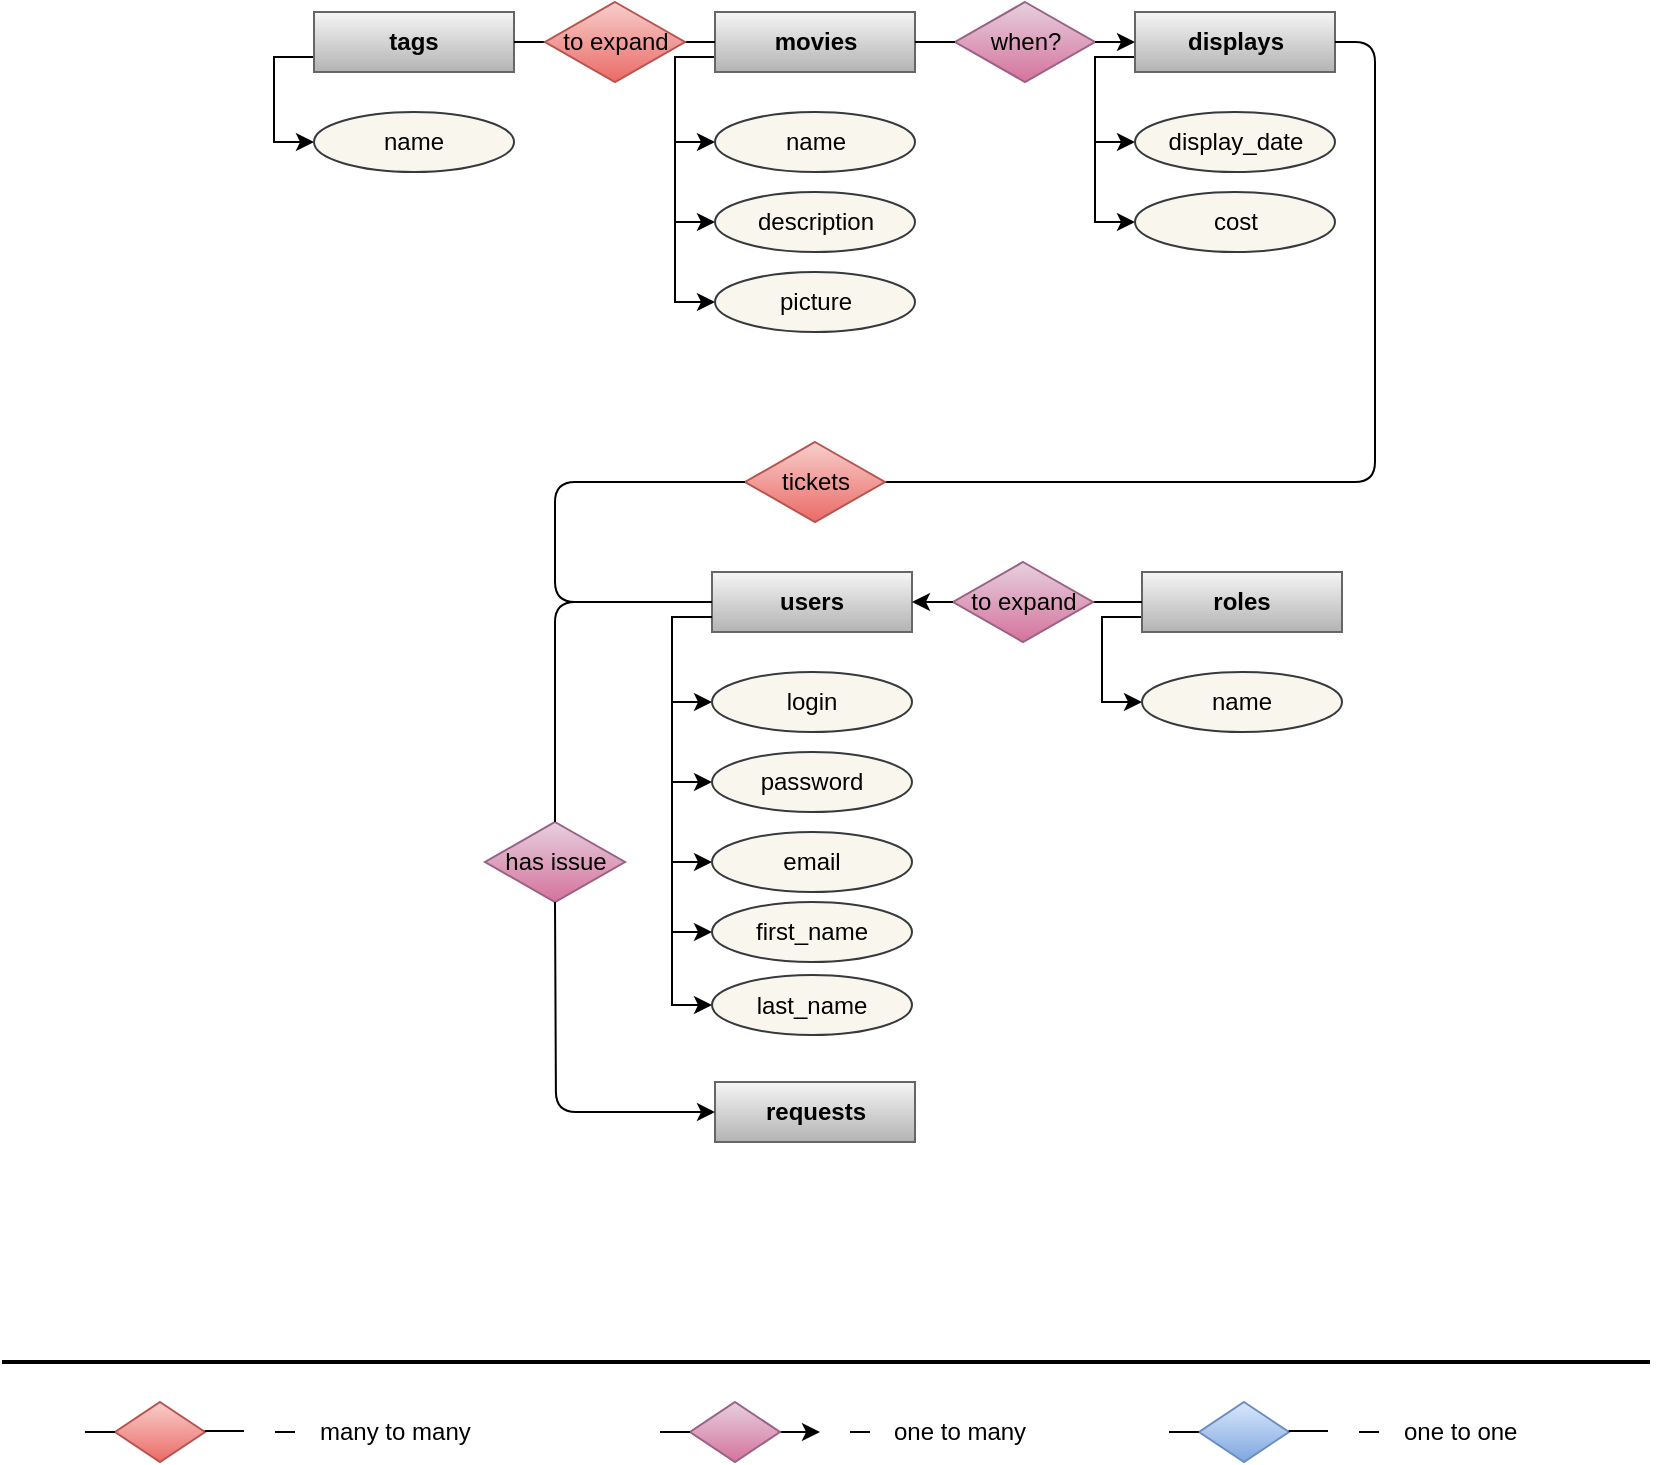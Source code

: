 <mxfile version="12.2.3" type="device" pages="2"><diagram id="VP3hPTuX36kgQRas1-Rv" name="Page-1"><mxGraphModel dx="986" dy="531" grid="1" gridSize="10" guides="1" tooltips="1" connect="1" arrows="1" fold="1" page="1" pageScale="1" pageWidth="827" pageHeight="1169" math="0" shadow="0"><root><mxCell id="6HKPBlULM8qmYE3H8ReP-0"/><mxCell id="6HKPBlULM8qmYE3H8ReP-1" parent="6HKPBlULM8qmYE3H8ReP-0"/><mxCell id="bgIBNYs2k08J4G0og17s-0" style="edgeStyle=orthogonalEdgeStyle;rounded=0;orthogonalLoop=1;jettySize=auto;html=1;exitX=0;exitY=0.75;exitDx=0;exitDy=0;entryX=0;entryY=0.5;entryDx=0;entryDy=0;" edge="1" parent="6HKPBlULM8qmYE3H8ReP-1" source="bgIBNYs2k08J4G0og17s-3" target="bgIBNYs2k08J4G0og17s-4"><mxGeometry relative="1" as="geometry"/></mxCell><mxCell id="bgIBNYs2k08J4G0og17s-1" style="edgeStyle=orthogonalEdgeStyle;rounded=0;orthogonalLoop=1;jettySize=auto;html=1;exitX=0;exitY=0.75;exitDx=0;exitDy=0;entryX=0;entryY=0.5;entryDx=0;entryDy=0;" edge="1" parent="6HKPBlULM8qmYE3H8ReP-1" source="bgIBNYs2k08J4G0og17s-3" target="bgIBNYs2k08J4G0og17s-5"><mxGeometry relative="1" as="geometry"/></mxCell><mxCell id="bgIBNYs2k08J4G0og17s-102" style="edgeStyle=orthogonalEdgeStyle;rounded=0;orthogonalLoop=1;jettySize=auto;html=1;exitX=0;exitY=0.75;exitDx=0;exitDy=0;entryX=0;entryY=0.5;entryDx=0;entryDy=0;" edge="1" parent="6HKPBlULM8qmYE3H8ReP-1" source="bgIBNYs2k08J4G0og17s-3" target="bgIBNYs2k08J4G0og17s-101"><mxGeometry relative="1" as="geometry"/></mxCell><mxCell id="bgIBNYs2k08J4G0og17s-3" value="&lt;b&gt;users&lt;/b&gt;" style="rounded=0;whiteSpace=wrap;html=1;fillColor=#f5f5f5;strokeColor=#666666;gradientColor=#b3b3b3;" vertex="1" parent="6HKPBlULM8qmYE3H8ReP-1"><mxGeometry x="356" y="325" width="100" height="30" as="geometry"/></mxCell><mxCell id="bgIBNYs2k08J4G0og17s-4" value="login" style="ellipse;whiteSpace=wrap;html=1;fillColor=#f9f7ed;strokeColor=#36393d;" vertex="1" parent="6HKPBlULM8qmYE3H8ReP-1"><mxGeometry x="356" y="375" width="100" height="30" as="geometry"/></mxCell><mxCell id="bgIBNYs2k08J4G0og17s-5" value="password" style="ellipse;whiteSpace=wrap;html=1;fillColor=#f9f7ed;strokeColor=#36393d;" vertex="1" parent="6HKPBlULM8qmYE3H8ReP-1"><mxGeometry x="356" y="415" width="100" height="30" as="geometry"/></mxCell><mxCell id="bgIBNYs2k08J4G0og17s-11" style="edgeStyle=orthogonalEdgeStyle;rounded=0;orthogonalLoop=1;jettySize=auto;html=1;exitX=0;exitY=0.75;exitDx=0;exitDy=0;entryX=0;entryY=0.5;entryDx=0;entryDy=0;" edge="1" parent="6HKPBlULM8qmYE3H8ReP-1" source="bgIBNYs2k08J4G0og17s-14" target="bgIBNYs2k08J4G0og17s-15"><mxGeometry relative="1" as="geometry"/></mxCell><mxCell id="bgIBNYs2k08J4G0og17s-14" value="&lt;b&gt;roles&lt;/b&gt;" style="rounded=0;whiteSpace=wrap;html=1;fillColor=#f5f5f5;strokeColor=#666666;gradientColor=#b3b3b3;" vertex="1" parent="6HKPBlULM8qmYE3H8ReP-1"><mxGeometry x="571" y="325" width="100" height="30" as="geometry"/></mxCell><mxCell id="bgIBNYs2k08J4G0og17s-15" value="name" style="ellipse;whiteSpace=wrap;html=1;fillColor=#f9f7ed;strokeColor=#36393d;" vertex="1" parent="6HKPBlULM8qmYE3H8ReP-1"><mxGeometry x="571" y="375" width="100" height="30" as="geometry"/></mxCell><mxCell id="bgIBNYs2k08J4G0og17s-20" value="" style="endArrow=none;html=1;entryX=1;entryY=0.5;entryDx=0;entryDy=0;exitX=0;exitY=0.5;exitDx=0;exitDy=0;" edge="1" parent="6HKPBlULM8qmYE3H8ReP-1" source="bgIBNYs2k08J4G0og17s-14" target="bgIBNYs2k08J4G0og17s-23"><mxGeometry width="50" height="50" relative="1" as="geometry"><mxPoint x="321.5" y="515" as="sourcePoint"/><mxPoint x="481.5" y="340" as="targetPoint"/></mxGeometry></mxCell><mxCell id="bgIBNYs2k08J4G0og17s-23" value="to&amp;nbsp;expand" style="rhombus;whiteSpace=wrap;html=1;fillColor=#e6d0de;strokeColor=#996185;gradientColor=#d5739d;" vertex="1" parent="6HKPBlULM8qmYE3H8ReP-1"><mxGeometry x="476.5" y="320" width="70" height="40" as="geometry"/></mxCell><mxCell id="bgIBNYs2k08J4G0og17s-24" value="" style="endArrow=classic;html=1;entryX=1;entryY=0.5;entryDx=0;entryDy=0;exitX=0;exitY=0.5;exitDx=0;exitDy=0;" edge="1" parent="6HKPBlULM8qmYE3H8ReP-1" source="bgIBNYs2k08J4G0og17s-23" target="bgIBNYs2k08J4G0og17s-3"><mxGeometry width="50" height="50" relative="1" as="geometry"><mxPoint x="321.5" y="515" as="sourcePoint"/><mxPoint x="371.5" y="465" as="targetPoint"/></mxGeometry></mxCell><mxCell id="bgIBNYs2k08J4G0og17s-25" style="edgeStyle=orthogonalEdgeStyle;rounded=0;orthogonalLoop=1;jettySize=auto;html=1;exitX=0;exitY=0.75;exitDx=0;exitDy=0;entryX=0;entryY=0.5;entryDx=0;entryDy=0;" edge="1" parent="6HKPBlULM8qmYE3H8ReP-1" source="bgIBNYs2k08J4G0og17s-30" target="bgIBNYs2k08J4G0og17s-31"><mxGeometry relative="1" as="geometry"/></mxCell><mxCell id="bgIBNYs2k08J4G0og17s-26" style="edgeStyle=orthogonalEdgeStyle;rounded=0;orthogonalLoop=1;jettySize=auto;html=1;exitX=0;exitY=0.75;exitDx=0;exitDy=0;entryX=0;entryY=0.5;entryDx=0;entryDy=0;" edge="1" parent="6HKPBlULM8qmYE3H8ReP-1" source="bgIBNYs2k08J4G0og17s-30" target="bgIBNYs2k08J4G0og17s-32"><mxGeometry relative="1" as="geometry"/></mxCell><mxCell id="bgIBNYs2k08J4G0og17s-53" style="edgeStyle=orthogonalEdgeStyle;rounded=0;orthogonalLoop=1;jettySize=auto;html=1;exitX=0;exitY=0.75;exitDx=0;exitDy=0;entryX=0;entryY=0.5;entryDx=0;entryDy=0;" edge="1" parent="6HKPBlULM8qmYE3H8ReP-1" source="bgIBNYs2k08J4G0og17s-30" target="bgIBNYs2k08J4G0og17s-52"><mxGeometry relative="1" as="geometry"/></mxCell><mxCell id="bgIBNYs2k08J4G0og17s-30" value="&lt;b&gt;movies&lt;/b&gt;" style="rounded=0;whiteSpace=wrap;html=1;fillColor=#f5f5f5;strokeColor=#666666;gradientColor=#b3b3b3;" vertex="1" parent="6HKPBlULM8qmYE3H8ReP-1"><mxGeometry x="357.5" y="45" width="100" height="30" as="geometry"/></mxCell><mxCell id="bgIBNYs2k08J4G0og17s-31" value="name" style="ellipse;whiteSpace=wrap;html=1;fillColor=#f9f7ed;strokeColor=#36393d;" vertex="1" parent="6HKPBlULM8qmYE3H8ReP-1"><mxGeometry x="357.5" y="95" width="100" height="30" as="geometry"/></mxCell><mxCell id="bgIBNYs2k08J4G0og17s-32" value="description" style="ellipse;whiteSpace=wrap;html=1;fillColor=#f9f7ed;strokeColor=#36393d;" vertex="1" parent="6HKPBlULM8qmYE3H8ReP-1"><mxGeometry x="357.5" y="135" width="100" height="30" as="geometry"/></mxCell><mxCell id="bgIBNYs2k08J4G0og17s-37" style="edgeStyle=orthogonalEdgeStyle;rounded=0;orthogonalLoop=1;jettySize=auto;html=1;exitX=0;exitY=0.75;exitDx=0;exitDy=0;entryX=0;entryY=0.5;entryDx=0;entryDy=0;" edge="1" parent="6HKPBlULM8qmYE3H8ReP-1" source="bgIBNYs2k08J4G0og17s-41" target="bgIBNYs2k08J4G0og17s-43"><mxGeometry relative="1" as="geometry"/></mxCell><mxCell id="bgIBNYs2k08J4G0og17s-38" style="edgeStyle=orthogonalEdgeStyle;rounded=0;orthogonalLoop=1;jettySize=auto;html=1;exitX=0;exitY=0.75;exitDx=0;exitDy=0;entryX=0;entryY=0.5;entryDx=0;entryDy=0;" edge="1" parent="6HKPBlULM8qmYE3H8ReP-1" source="bgIBNYs2k08J4G0og17s-41" target="bgIBNYs2k08J4G0og17s-44"><mxGeometry relative="1" as="geometry"/></mxCell><mxCell id="bgIBNYs2k08J4G0og17s-41" value="&lt;b&gt;displays&lt;/b&gt;" style="rounded=0;whiteSpace=wrap;html=1;fillColor=#f5f5f5;strokeColor=#666666;gradientColor=#b3b3b3;" vertex="1" parent="6HKPBlULM8qmYE3H8ReP-1"><mxGeometry x="567.5" y="45" width="100" height="30" as="geometry"/></mxCell><mxCell id="bgIBNYs2k08J4G0og17s-43" value="display_date" style="ellipse;whiteSpace=wrap;html=1;fillColor=#f9f7ed;strokeColor=#36393d;" vertex="1" parent="6HKPBlULM8qmYE3H8ReP-1"><mxGeometry x="567.5" y="95" width="100" height="30" as="geometry"/></mxCell><mxCell id="bgIBNYs2k08J4G0og17s-44" value="cost" style="ellipse;whiteSpace=wrap;html=1;fillColor=#f9f7ed;strokeColor=#36393d;" vertex="1" parent="6HKPBlULM8qmYE3H8ReP-1"><mxGeometry x="567.5" y="135" width="100" height="30" as="geometry"/></mxCell><mxCell id="bgIBNYs2k08J4G0og17s-48" value="when?" style="rhombus;whiteSpace=wrap;html=1;fillColor=#e6d0de;strokeColor=#996185;gradientColor=#d5739d;" vertex="1" parent="6HKPBlULM8qmYE3H8ReP-1"><mxGeometry x="477.5" y="40" width="70" height="40" as="geometry"/></mxCell><mxCell id="bgIBNYs2k08J4G0og17s-49" value="" style="endArrow=classic;html=1;entryX=0;entryY=0.5;entryDx=0;entryDy=0;exitX=1;exitY=0.5;exitDx=0;exitDy=0;" edge="1" parent="6HKPBlULM8qmYE3H8ReP-1" source="bgIBNYs2k08J4G0og17s-48" target="bgIBNYs2k08J4G0og17s-41"><mxGeometry width="50" height="50" relative="1" as="geometry"><mxPoint x="327.5" y="355" as="sourcePoint"/><mxPoint x="377.5" y="305" as="targetPoint"/></mxGeometry></mxCell><mxCell id="bgIBNYs2k08J4G0og17s-51" value="" style="endArrow=none;html=1;entryX=0;entryY=0.5;entryDx=0;entryDy=0;exitX=1;exitY=0.5;exitDx=0;exitDy=0;" edge="1" parent="6HKPBlULM8qmYE3H8ReP-1" source="bgIBNYs2k08J4G0og17s-30" target="bgIBNYs2k08J4G0og17s-48"><mxGeometry width="50" height="50" relative="1" as="geometry"><mxPoint x="327.5" y="355" as="sourcePoint"/><mxPoint x="377.5" y="305" as="targetPoint"/></mxGeometry></mxCell><mxCell id="bgIBNYs2k08J4G0og17s-52" value="picture" style="ellipse;whiteSpace=wrap;html=1;fillColor=#f9f7ed;strokeColor=#36393d;" vertex="1" parent="6HKPBlULM8qmYE3H8ReP-1"><mxGeometry x="357.5" y="175" width="100" height="30" as="geometry"/></mxCell><mxCell id="bgIBNYs2k08J4G0og17s-76" value="" style="endArrow=none;html=1;entryX=1;entryY=0.5;entryDx=0;entryDy=0;exitX=1;exitY=0.5;exitDx=0;exitDy=0;" edge="1" parent="6HKPBlULM8qmYE3H8ReP-1" source="bgIBNYs2k08J4G0og17s-120" target="bgIBNYs2k08J4G0og17s-41"><mxGeometry width="50" height="50" relative="1" as="geometry"><mxPoint x="548" y="265" as="sourcePoint"/><mxPoint x="377.5" y="435" as="targetPoint"/><Array as="points"><mxPoint x="687.5" y="280"/><mxPoint x="687.5" y="60"/></Array></mxGeometry></mxCell><mxCell id="bgIBNYs2k08J4G0og17s-79" value="&lt;b&gt;requests&lt;/b&gt;" style="rounded=0;whiteSpace=wrap;html=1;fillColor=#f5f5f5;strokeColor=#666666;gradientColor=#b3b3b3;" vertex="1" parent="6HKPBlULM8qmYE3H8ReP-1"><mxGeometry x="357.5" y="580" width="100" height="30" as="geometry"/></mxCell><mxCell id="bgIBNYs2k08J4G0og17s-92" value="has issue" style="rhombus;whiteSpace=wrap;html=1;fillColor=#e6d0de;strokeColor=#996185;gradientColor=#d5739d;" vertex="1" parent="6HKPBlULM8qmYE3H8ReP-1"><mxGeometry x="242.5" y="450" width="70" height="40" as="geometry"/></mxCell><mxCell id="bgIBNYs2k08J4G0og17s-95" value="" style="endArrow=none;html=1;entryX=0;entryY=0.5;entryDx=0;entryDy=0;exitX=0.5;exitY=0;exitDx=0;exitDy=0;" edge="1" parent="6HKPBlULM8qmYE3H8ReP-1" source="bgIBNYs2k08J4G0og17s-92" target="bgIBNYs2k08J4G0og17s-3"><mxGeometry width="50" height="50" relative="1" as="geometry"><mxPoint x="-244" y="685" as="sourcePoint"/><mxPoint x="-194" y="635" as="targetPoint"/><Array as="points"><mxPoint x="277.5" y="340"/></Array></mxGeometry></mxCell><mxCell id="bgIBNYs2k08J4G0og17s-97" value="" style="endArrow=classic;html=1;entryX=0;entryY=0.5;entryDx=0;entryDy=0;exitX=0.5;exitY=1;exitDx=0;exitDy=0;" edge="1" parent="6HKPBlULM8qmYE3H8ReP-1" source="bgIBNYs2k08J4G0og17s-92" target="bgIBNYs2k08J4G0og17s-79"><mxGeometry width="50" height="50" relative="1" as="geometry"><mxPoint x="-244" y="685" as="sourcePoint"/><mxPoint x="-194" y="635" as="targetPoint"/><Array as="points"><mxPoint x="278" y="595"/></Array></mxGeometry></mxCell><mxCell id="bgIBNYs2k08J4G0og17s-101" value="email" style="ellipse;whiteSpace=wrap;html=1;fillColor=#f9f7ed;strokeColor=#36393d;" vertex="1" parent="6HKPBlULM8qmYE3H8ReP-1"><mxGeometry x="356" y="455" width="100" height="30" as="geometry"/></mxCell><mxCell id="bgIBNYs2k08J4G0og17s-108" style="edgeStyle=orthogonalEdgeStyle;rounded=0;orthogonalLoop=1;jettySize=auto;html=1;exitX=0;exitY=0.75;exitDx=0;exitDy=0;entryX=0;entryY=0.5;entryDx=0;entryDy=0;" edge="1" parent="6HKPBlULM8qmYE3H8ReP-1" source="bgIBNYs2k08J4G0og17s-109" target="bgIBNYs2k08J4G0og17s-110"><mxGeometry relative="1" as="geometry"/></mxCell><mxCell id="bgIBNYs2k08J4G0og17s-109" value="&lt;b&gt;tags&lt;/b&gt;" style="rounded=0;whiteSpace=wrap;html=1;fillColor=#f5f5f5;strokeColor=#666666;gradientColor=#b3b3b3;" vertex="1" parent="6HKPBlULM8qmYE3H8ReP-1"><mxGeometry x="157" y="45" width="100" height="30" as="geometry"/></mxCell><mxCell id="bgIBNYs2k08J4G0og17s-110" value="name" style="ellipse;whiteSpace=wrap;html=1;fillColor=#f9f7ed;strokeColor=#36393d;" vertex="1" parent="6HKPBlULM8qmYE3H8ReP-1"><mxGeometry x="157" y="95" width="100" height="30" as="geometry"/></mxCell><mxCell id="bgIBNYs2k08J4G0og17s-111" value="" style="endArrow=none;html=1;entryX=0;entryY=0.5;entryDx=0;entryDy=0;exitX=1;exitY=0.5;exitDx=0;exitDy=0;" edge="1" parent="6HKPBlULM8qmYE3H8ReP-1" source="bgIBNYs2k08J4G0og17s-109" target="bgIBNYs2k08J4G0og17s-117"><mxGeometry width="50" height="50" relative="1" as="geometry"><mxPoint x="277.5" y="115" as="sourcePoint"/><mxPoint x="267.5" y="60" as="targetPoint"/></mxGeometry></mxCell><mxCell id="bgIBNYs2k08J4G0og17s-116" value="" style="endArrow=none;html=1;entryX=0;entryY=0.5;entryDx=0;entryDy=0;exitX=1;exitY=0.5;exitDx=0;exitDy=0;" edge="1" parent="6HKPBlULM8qmYE3H8ReP-1" target="bgIBNYs2k08J4G0og17s-30"><mxGeometry width="50" height="50" relative="1" as="geometry"><mxPoint x="337.5" y="60" as="sourcePoint"/><mxPoint x="186.5" y="400" as="targetPoint"/></mxGeometry></mxCell><mxCell id="bgIBNYs2k08J4G0og17s-117" value="&lt;span style=&quot;white-space: normal&quot;&gt;to&amp;nbsp;expand&lt;/span&gt;" style="rhombus;whiteSpace=wrap;html=1;fillColor=#f8cecc;strokeColor=#b85450;gradientColor=#ea6b66;" vertex="1" parent="6HKPBlULM8qmYE3H8ReP-1"><mxGeometry x="272.5" y="40" width="70" height="40" as="geometry"/></mxCell><mxCell id="bgIBNYs2k08J4G0og17s-120" value="&lt;span style=&quot;text-align: left ; white-space: nowrap&quot;&gt;tickets&lt;/span&gt;" style="rhombus;whiteSpace=wrap;html=1;fillColor=#f8cecc;strokeColor=#b85450;gradientColor=#ea6b66;" vertex="1" parent="6HKPBlULM8qmYE3H8ReP-1"><mxGeometry x="372.5" y="260" width="70" height="40" as="geometry"/></mxCell><mxCell id="bgIBNYs2k08J4G0og17s-122" value="" style="endArrow=none;html=1;exitX=0;exitY=0.5;exitDx=0;exitDy=0;entryX=0;entryY=0.5;entryDx=0;entryDy=0;" edge="1" parent="6HKPBlULM8qmYE3H8ReP-1" source="bgIBNYs2k08J4G0og17s-3" target="bgIBNYs2k08J4G0og17s-120"><mxGeometry width="50" height="50" relative="1" as="geometry"><mxPoint x="187.5" y="730" as="sourcePoint"/><mxPoint x="287.5" y="340" as="targetPoint"/><Array as="points"><mxPoint x="277.5" y="340"/><mxPoint x="277.5" y="280"/></Array></mxGeometry></mxCell><mxCell id="bgIBNYs2k08J4G0og17s-124" style="edgeStyle=orthogonalEdgeStyle;rounded=0;orthogonalLoop=1;jettySize=auto;html=1;exitX=0;exitY=0.75;exitDx=0;exitDy=0;entryX=0;entryY=0.5;entryDx=0;entryDy=0;" edge="1" parent="6HKPBlULM8qmYE3H8ReP-1" source="bgIBNYs2k08J4G0og17s-3" target="bgIBNYs2k08J4G0og17s-129"><mxGeometry relative="1" as="geometry"/></mxCell><mxCell id="bgIBNYs2k08J4G0og17s-125" style="edgeStyle=orthogonalEdgeStyle;rounded=0;orthogonalLoop=1;jettySize=auto;html=1;exitX=0;exitY=0.75;exitDx=0;exitDy=0;entryX=0;entryY=0.5;entryDx=0;entryDy=0;" edge="1" parent="6HKPBlULM8qmYE3H8ReP-1" source="bgIBNYs2k08J4G0og17s-3" target="bgIBNYs2k08J4G0og17s-130"><mxGeometry relative="1" as="geometry"/></mxCell><mxCell id="bgIBNYs2k08J4G0og17s-129" value="first_name" style="ellipse;whiteSpace=wrap;html=1;fillColor=#f9f7ed;strokeColor=#36393d;" vertex="1" parent="6HKPBlULM8qmYE3H8ReP-1"><mxGeometry x="356" y="490" width="100" height="30" as="geometry"/></mxCell><mxCell id="bgIBNYs2k08J4G0og17s-130" value="last_name" style="ellipse;whiteSpace=wrap;html=1;fillColor=#f9f7ed;strokeColor=#36393d;" vertex="1" parent="6HKPBlULM8qmYE3H8ReP-1"><mxGeometry x="356" y="526.5" width="100" height="30" as="geometry"/></mxCell><mxCell id="bgIBNYs2k08J4G0og17s-136" value="" style="rhombus;whiteSpace=wrap;html=1;fillColor=#f8cecc;strokeColor=#b85450;gradientColor=#ea6b66;" vertex="1" parent="6HKPBlULM8qmYE3H8ReP-1"><mxGeometry x="57.5" y="740" width="45" height="30" as="geometry"/></mxCell><mxCell id="bgIBNYs2k08J4G0og17s-137" value="" style="endArrow=none;html=1;entryX=0;entryY=0.5;entryDx=0;entryDy=0;" edge="1" parent="6HKPBlULM8qmYE3H8ReP-1" target="bgIBNYs2k08J4G0og17s-136"><mxGeometry width="50" height="50" relative="1" as="geometry"><mxPoint x="42.5" y="755" as="sourcePoint"/><mxPoint x="52.5" y="790" as="targetPoint"/></mxGeometry></mxCell><mxCell id="bgIBNYs2k08J4G0og17s-138" value="" style="endArrow=none;html=1;entryX=1;entryY=0.5;entryDx=0;entryDy=0;" edge="1" parent="6HKPBlULM8qmYE3H8ReP-1"><mxGeometry width="50" height="50" relative="1" as="geometry"><mxPoint x="122" y="754.5" as="sourcePoint"/><mxPoint x="102.333" y="754.5" as="targetPoint"/></mxGeometry></mxCell><mxCell id="bgIBNYs2k08J4G0og17s-139" value="" style="endArrow=none;html=1;" edge="1" parent="6HKPBlULM8qmYE3H8ReP-1"><mxGeometry width="50" height="50" relative="1" as="geometry"><mxPoint x="147.5" y="755" as="sourcePoint"/><mxPoint x="137.5" y="755" as="targetPoint"/></mxGeometry></mxCell><mxCell id="bgIBNYs2k08J4G0og17s-140" value="many to many" style="text;html=1;resizable=0;points=[];autosize=1;align=left;verticalAlign=top;spacingTop=-4;" vertex="1" parent="6HKPBlULM8qmYE3H8ReP-1"><mxGeometry x="157.5" y="745" width="90" height="20" as="geometry"/></mxCell><mxCell id="bgIBNYs2k08J4G0og17s-141" style="edgeStyle=orthogonalEdgeStyle;rounded=0;orthogonalLoop=1;jettySize=auto;html=1;exitX=1;exitY=0.5;exitDx=0;exitDy=0;" edge="1" parent="6HKPBlULM8qmYE3H8ReP-1" source="bgIBNYs2k08J4G0og17s-142"><mxGeometry relative="1" as="geometry"><mxPoint x="410" y="755" as="targetPoint"/></mxGeometry></mxCell><mxCell id="bgIBNYs2k08J4G0og17s-142" value="" style="rhombus;whiteSpace=wrap;html=1;fillColor=#e6d0de;strokeColor=#996185;gradientColor=#d5739d;" vertex="1" parent="6HKPBlULM8qmYE3H8ReP-1"><mxGeometry x="345" y="740" width="45" height="30" as="geometry"/></mxCell><mxCell id="bgIBNYs2k08J4G0og17s-143" value="" style="endArrow=none;html=1;entryX=0;entryY=0.5;entryDx=0;entryDy=0;" edge="1" parent="6HKPBlULM8qmYE3H8ReP-1" target="bgIBNYs2k08J4G0og17s-142"><mxGeometry width="50" height="50" relative="1" as="geometry"><mxPoint x="330" y="755" as="sourcePoint"/><mxPoint x="340" y="790" as="targetPoint"/></mxGeometry></mxCell><mxCell id="bgIBNYs2k08J4G0og17s-144" value="" style="endArrow=none;html=1;" edge="1" parent="6HKPBlULM8qmYE3H8ReP-1"><mxGeometry width="50" height="50" relative="1" as="geometry"><mxPoint x="435" y="755" as="sourcePoint"/><mxPoint x="425" y="755" as="targetPoint"/></mxGeometry></mxCell><mxCell id="bgIBNYs2k08J4G0og17s-145" value="one to many" style="text;html=1;resizable=0;points=[];autosize=1;align=left;verticalAlign=top;spacingTop=-4;" vertex="1" parent="6HKPBlULM8qmYE3H8ReP-1"><mxGeometry x="445" y="745" width="80" height="20" as="geometry"/></mxCell><mxCell id="bgIBNYs2k08J4G0og17s-146" value="" style="rhombus;whiteSpace=wrap;html=1;fillColor=#dae8fc;strokeColor=#6c8ebf;gradientColor=#7ea6e0;" vertex="1" parent="6HKPBlULM8qmYE3H8ReP-1"><mxGeometry x="599.5" y="740" width="45" height="30" as="geometry"/></mxCell><mxCell id="bgIBNYs2k08J4G0og17s-147" value="" style="endArrow=none;html=1;entryX=0;entryY=0.5;entryDx=0;entryDy=0;" edge="1" parent="6HKPBlULM8qmYE3H8ReP-1" target="bgIBNYs2k08J4G0og17s-146"><mxGeometry width="50" height="50" relative="1" as="geometry"><mxPoint x="584.5" y="755" as="sourcePoint"/><mxPoint x="594.5" y="790" as="targetPoint"/></mxGeometry></mxCell><mxCell id="bgIBNYs2k08J4G0og17s-148" value="" style="endArrow=none;html=1;entryX=1;entryY=0.5;entryDx=0;entryDy=0;" edge="1" parent="6HKPBlULM8qmYE3H8ReP-1"><mxGeometry width="50" height="50" relative="1" as="geometry"><mxPoint x="664" y="754.5" as="sourcePoint"/><mxPoint x="644.333" y="754.5" as="targetPoint"/></mxGeometry></mxCell><mxCell id="bgIBNYs2k08J4G0og17s-149" value="" style="endArrow=none;html=1;" edge="1" parent="6HKPBlULM8qmYE3H8ReP-1"><mxGeometry width="50" height="50" relative="1" as="geometry"><mxPoint x="689.5" y="755" as="sourcePoint"/><mxPoint x="679.5" y="755" as="targetPoint"/></mxGeometry></mxCell><mxCell id="bgIBNYs2k08J4G0og17s-150" value="one to one" style="text;html=1;resizable=0;points=[];autosize=1;align=left;verticalAlign=top;spacingTop=-4;" vertex="1" parent="6HKPBlULM8qmYE3H8ReP-1"><mxGeometry x="699.5" y="745" width="70" height="20" as="geometry"/></mxCell><mxCell id="bgIBNYs2k08J4G0og17s-151" value="" style="endArrow=none;html=1;strokeWidth=2;" edge="1" parent="6HKPBlULM8qmYE3H8ReP-1"><mxGeometry width="50" height="50" relative="1" as="geometry"><mxPoint x="825" y="720" as="sourcePoint"/><mxPoint x="1" y="720" as="targetPoint"/></mxGeometry></mxCell></root></mxGraphModel></diagram><diagram name="Page-2" id="b520641d-4fe3-3701-9064-5fc419738815"><mxGraphModel dx="1197" dy="644" grid="1" gridSize="10" guides="1" tooltips="1" connect="1" arrows="1" fold="1" page="1" pageScale="1" pageWidth="1100" pageHeight="850" background="#ffffff" math="0" shadow="0"><root><mxCell id="0"/><mxCell id="1" parent="0"/><mxCell id="h9Gly6Q5AOZUDC0-DxCx-7" value="" style="endArrow=classic;html=1;strokeWidth=1;entryX=0;entryY=0.5;entryDx=0;entryDy=0;exitX=1;exitY=0.5;exitDx=0;exitDy=0;endSize=6;startSize=6;rounded=1;fillColor=#fff2cc;strokeColor=#d6b656;" edge="1" parent="1" source="Fd0CjvzQblkPIgNG6tdl-1" target="w9v2EGnWw2_l5_ROwGdk-4"><mxGeometry width="50" height="50" relative="1" as="geometry"><mxPoint x="440" y="712" as="sourcePoint"/><mxPoint x="490" y="662" as="targetPoint"/><Array as="points"><mxPoint x="670" y="597"/><mxPoint x="670" y="569"/></Array></mxGeometry></mxCell><mxCell id="w9v2EGnWw2_l5_ROwGdk-3" value="&lt;b&gt;roles&lt;/b&gt;" style="swimlane;html=1;fontStyle=0;childLayout=stackLayout;horizontal=1;startSize=26;fillColor=#e0e0e0;horizontalStack=0;resizeParent=1;resizeLast=0;collapsible=1;marginBottom=0;swimlaneFillColor=#ffffff;align=center;rounded=1;shadow=0;comic=0;labelBackgroundColor=none;strokeWidth=1;fontFamily=Verdana;fontSize=12" vertex="1" parent="1"><mxGeometry x="735" y="530" width="140" height="78" as="geometry"/></mxCell><mxCell id="w9v2EGnWw2_l5_ROwGdk-4" value="&lt;u&gt;id:&amp;nbsp;INTEGER&lt;/u&gt;" style="text;html=1;strokeColor=#6c8ebf;fillColor=#dae8fc;spacingLeft=4;spacingRight=4;whiteSpace=wrap;overflow=hidden;rotatable=0;points=[[0,0.5],[1,0.5]];portConstraint=eastwest;align=center;" vertex="1" parent="w9v2EGnWw2_l5_ROwGdk-3"><mxGeometry y="26" width="140" height="26" as="geometry"/></mxCell><mxCell id="w9v2EGnWw2_l5_ROwGdk-5" value="&lt;span style=&quot;&quot;&gt;name: VARCHAR(100)&lt;/span&gt;" style="text;html=1;strokeColor=#b85450;fillColor=#f8cecc;spacingLeft=4;spacingRight=4;whiteSpace=wrap;overflow=hidden;rotatable=0;points=[[0,0.5],[1,0.5]];portConstraint=eastwest;align=center;" vertex="1" parent="w9v2EGnWw2_l5_ROwGdk-3"><mxGeometry y="52" width="140" height="26" as="geometry"/></mxCell><mxCell id="RcKBfIww3OtFfFRfeibi-1" value="&lt;b&gt;users&lt;/b&gt;" style="swimlane;html=1;fontStyle=0;childLayout=stackLayout;horizontal=1;startSize=26;fillColor=#e0e0e0;horizontalStack=0;resizeParent=1;resizeLast=0;collapsible=1;marginBottom=0;swimlaneFillColor=#ffffff;align=center;rounded=1;shadow=0;comic=0;labelBackgroundColor=none;strokeColor=#000000;strokeWidth=1;fontFamily=Verdana;fontSize=12;fontColor=#000000;" vertex="1" parent="1"><mxGeometry x="440" y="402" width="170" height="208" as="geometry"/></mxCell><mxCell id="RcKBfIww3OtFfFRfeibi-2" value="&lt;u&gt;id:&amp;nbsp;INTEGER&lt;/u&gt;" style="text;html=1;strokeColor=#6c8ebf;fillColor=#dae8fc;spacingLeft=4;spacingRight=4;whiteSpace=wrap;overflow=hidden;rotatable=0;points=[[0,0.5],[1,0.5]];portConstraint=eastwest;align=center;" vertex="1" parent="RcKBfIww3OtFfFRfeibi-1"><mxGeometry y="26" width="170" height="26" as="geometry"/></mxCell><mxCell id="RcKBfIww3OtFfFRfeibi-3" value="login: VARCHAR(100)" style="text;html=1;spacingLeft=4;spacingRight=4;whiteSpace=wrap;overflow=hidden;rotatable=0;points=[[0,0.5],[1,0.5]];portConstraint=eastwest;align=center;" vertex="1" parent="RcKBfIww3OtFfFRfeibi-1"><mxGeometry y="52" width="170" height="26" as="geometry"/></mxCell><mxCell id="h9Gly6Q5AOZUDC0-DxCx-3" value="first_name: VARCHAR(100)" style="text;html=1;strokeColor=none;fillColor=none;spacingLeft=4;spacingRight=4;whiteSpace=wrap;overflow=hidden;rotatable=0;points=[[0,0.5],[1,0.5]];portConstraint=eastwest;align=center;" vertex="1" parent="RcKBfIww3OtFfFRfeibi-1"><mxGeometry y="78" width="170" height="26" as="geometry"/></mxCell><mxCell id="h9Gly6Q5AOZUDC0-DxCx-9" value="last_name: VARCHAR(100)" style="text;html=1;strokeColor=none;fillColor=none;spacingLeft=4;spacingRight=4;whiteSpace=wrap;overflow=hidden;rotatable=0;points=[[0,0.5],[1,0.5]];portConstraint=eastwest;align=center;" vertex="1" parent="RcKBfIww3OtFfFRfeibi-1"><mxGeometry y="104" width="170" height="26" as="geometry"/></mxCell><mxCell id="RcKBfIww3OtFfFRfeibi-4" value="password: VARCHAR(100)" style="text;html=1;spacingLeft=4;spacingRight=4;whiteSpace=wrap;overflow=hidden;rotatable=0;points=[[0,0.5],[1,0.5]];portConstraint=eastwest;align=center;" vertex="1" parent="RcKBfIww3OtFfFRfeibi-1"><mxGeometry y="130" width="170" height="26" as="geometry"/></mxCell><mxCell id="RcKBfIww3OtFfFRfeibi-5" value="email: VARCHAR(100)" style="text;html=1;spacingLeft=4;spacingRight=4;whiteSpace=wrap;overflow=hidden;rotatable=0;points=[[0,0.5],[1,0.5]];portConstraint=eastwest;align=center;" vertex="1" parent="RcKBfIww3OtFfFRfeibi-1"><mxGeometry y="156" width="170" height="26" as="geometry"/></mxCell><mxCell id="Fd0CjvzQblkPIgNG6tdl-1" value="role: INTEGER" style="text;html=1;strokeColor=#d6b656;fillColor=#fff2cc;spacingLeft=4;spacingRight=4;whiteSpace=wrap;overflow=hidden;rotatable=0;points=[[0,0.5],[1,0.5]];portConstraint=eastwest;align=center;" vertex="1" parent="RcKBfIww3OtFfFRfeibi-1"><mxGeometry y="182" width="170" height="26" as="geometry"/></mxCell><mxCell id="erWZGSOgKu-vwL9lEEWB-1" value="&lt;b&gt;requests&lt;/b&gt;" style="swimlane;html=1;fontStyle=0;childLayout=stackLayout;horizontal=1;startSize=26;fillColor=#e0e0e0;horizontalStack=0;resizeParent=1;resizeLast=0;collapsible=1;marginBottom=0;swimlaneFillColor=#ffffff;align=center;rounded=1;shadow=0;comic=0;labelBackgroundColor=none;strokeColor=#000000;strokeWidth=1;fontFamily=Verdana;fontSize=12;fontColor=#000000;" vertex="1" parent="1"><mxGeometry x="440" y="640" width="160" height="104" as="geometry"/></mxCell><mxCell id="erWZGSOgKu-vwL9lEEWB-2" value="&lt;u&gt;id:&amp;nbsp;INTEGER&lt;/u&gt;" style="text;html=1;strokeColor=#6c8ebf;fillColor=#dae8fc;spacingLeft=4;spacingRight=4;whiteSpace=wrap;overflow=hidden;rotatable=0;points=[[0,0.5],[1,0.5]];portConstraint=eastwest;align=center;" vertex="1" parent="erWZGSOgKu-vwL9lEEWB-1"><mxGeometry y="26" width="160" height="26" as="geometry"/></mxCell><mxCell id="erWZGSOgKu-vwL9lEEWB-3" value="&lt;font color=&quot;#999999&quot;&gt;user_id: INTEGER&lt;/font&gt;" style="text;html=1;strokeColor=#d6b656;fillColor=#fff2cc;spacingLeft=4;spacingRight=4;whiteSpace=wrap;overflow=hidden;rotatable=0;points=[[0,0.5],[1,0.5]];portConstraint=eastwest;align=center;" vertex="1" parent="erWZGSOgKu-vwL9lEEWB-1"><mxGeometry y="52" width="160" height="26" as="geometry"/></mxCell><mxCell id="erWZGSOgKu-vwL9lEEWB-5" value="&lt;font&gt;description: TEXT&lt;/font&gt;" style="text;html=1;spacingLeft=4;spacingRight=4;whiteSpace=wrap;overflow=hidden;rotatable=0;points=[[0,0.5],[1,0.5]];portConstraint=eastwest;align=center;fontColor=#000000;" vertex="1" parent="erWZGSOgKu-vwL9lEEWB-1"><mxGeometry y="78" width="160" height="26" as="geometry"/></mxCell><mxCell id="ulNEWaIQTsP6vDDvZwkZ-1" value="" style="endArrow=classic;html=1;strokeWidth=1;exitX=0;exitY=0.5;exitDx=0;exitDy=0;entryX=0;entryY=0.5;entryDx=0;entryDy=0;fillColor=#fff2cc;strokeColor=#d6b656;" edge="1" parent="1" source="erWZGSOgKu-vwL9lEEWB-3" target="RcKBfIww3OtFfFRfeibi-2"><mxGeometry width="50" height="50" relative="1" as="geometry"><mxPoint x="440" y="850" as="sourcePoint"/><mxPoint x="490" y="800" as="targetPoint"/><Array as="points"><mxPoint x="400" y="705"/><mxPoint x="400" y="441"/></Array></mxGeometry></mxCell><mxCell id="6Hj3IVx2uW2_0Ki7t_8b-1" value="&lt;b&gt;tickets&lt;/b&gt;" style="swimlane;html=1;fontStyle=0;childLayout=stackLayout;horizontal=1;startSize=26;fillColor=#F8CECC;horizontalStack=0;resizeParent=1;resizeLast=0;collapsible=1;marginBottom=0;swimlaneFillColor=#ffffff;align=center;rounded=1;shadow=0;comic=0;labelBackgroundColor=none;strokeWidth=1;fontFamily=Verdana;fontSize=12;strokeColor=#b85450;gradientColor=#EA6B66;" vertex="1" parent="1"><mxGeometry x="450" y="280" width="140" height="78" as="geometry"/></mxCell><mxCell id="6Hj3IVx2uW2_0Ki7t_8b-2" value="&lt;u&gt;user_id:&amp;nbsp;INTEGER&lt;/u&gt;" style="text;html=1;strokeColor=#d6b656;fillColor=#fff2cc;spacingLeft=4;spacingRight=4;whiteSpace=wrap;overflow=hidden;rotatable=0;points=[[0,0.5],[1,0.5]];portConstraint=eastwest;align=center;" vertex="1" parent="6Hj3IVx2uW2_0Ki7t_8b-1"><mxGeometry y="26" width="140" height="26" as="geometry"/></mxCell><mxCell id="6Hj3IVx2uW2_0Ki7t_8b-3" value="&lt;u&gt;display_id:&amp;nbsp;INTEGER&lt;/u&gt;" style="text;html=1;strokeColor=#d6b656;fillColor=#fff2cc;spacingLeft=4;spacingRight=4;whiteSpace=wrap;overflow=hidden;rotatable=0;points=[[0,0.5],[1,0.5]];portConstraint=eastwest;align=center;" vertex="1" parent="6Hj3IVx2uW2_0Ki7t_8b-1"><mxGeometry y="52" width="140" height="26" as="geometry"/></mxCell><mxCell id="6Hj3IVx2uW2_0Ki7t_8b-4" value="" style="endArrow=classic;html=1;strokeWidth=1;fontColor=#000000;entryX=0;entryY=0.5;entryDx=0;entryDy=0;exitX=0;exitY=0.5;exitDx=0;exitDy=0;fillColor=#fff2cc;strokeColor=#d6b656;" edge="1" parent="1" source="6Hj3IVx2uW2_0Ki7t_8b-2" target="RcKBfIww3OtFfFRfeibi-2"><mxGeometry width="50" height="50" relative="1" as="geometry"><mxPoint x="320" y="430" as="sourcePoint"/><mxPoint x="440" y="790" as="targetPoint"/><Array as="points"><mxPoint x="400" y="319"/><mxPoint x="400" y="440"/></Array></mxGeometry></mxCell><mxCell id="j8iH5GlV_8N4SqIr3zLQ-1" value="&lt;b&gt;displays&lt;/b&gt;" style="swimlane;html=1;fontStyle=0;childLayout=stackLayout;horizontal=1;startSize=26;fillColor=#e0e0e0;horizontalStack=0;resizeParent=1;resizeLast=0;collapsible=1;marginBottom=0;swimlaneFillColor=#ffffff;align=center;rounded=1;shadow=0;comic=0;labelBackgroundColor=none;strokeWidth=1;fontFamily=Verdana;fontSize=12" vertex="1" parent="1"><mxGeometry x="720" y="50" width="170" height="130" as="geometry"/></mxCell><mxCell id="j8iH5GlV_8N4SqIr3zLQ-2" value="&lt;u&gt;id:&amp;nbsp;&lt;span&gt;INTEGER&lt;/span&gt;&lt;/u&gt;" style="text;html=1;strokeColor=#6c8ebf;fillColor=#dae8fc;spacingLeft=4;spacingRight=4;whiteSpace=wrap;overflow=hidden;rotatable=0;points=[[0,0.5],[1,0.5]];portConstraint=eastwest;align=center;" vertex="1" parent="j8iH5GlV_8N4SqIr3zLQ-1"><mxGeometry y="26" width="170" height="26" as="geometry"/></mxCell><mxCell id="msnlT5nR6VDDEVU_tukV-1" value="movie_id: INTEGER" style="text;html=1;strokeColor=#d6b656;fillColor=#fff2cc;spacingLeft=4;spacingRight=4;whiteSpace=wrap;overflow=hidden;rotatable=0;points=[[0,0.5],[1,0.5]];portConstraint=eastwest;align=center;" vertex="1" parent="j8iH5GlV_8N4SqIr3zLQ-1"><mxGeometry y="52" width="170" height="26" as="geometry"/></mxCell><mxCell id="j8iH5GlV_8N4SqIr3zLQ-3" value="display_date: TIMESTAMP" style="text;html=1;strokeColor=none;fillColor=none;spacingLeft=4;spacingRight=4;whiteSpace=wrap;overflow=hidden;rotatable=0;points=[[0,0.5],[1,0.5]];portConstraint=eastwest;align=center;" vertex="1" parent="j8iH5GlV_8N4SqIr3zLQ-1"><mxGeometry y="78" width="170" height="26" as="geometry"/></mxCell><mxCell id="E6HkDSMFyPzDiEiM_bQP-1" value="cost:&amp;nbsp;DECIMAL" style="text;html=1;strokeColor=none;fillColor=none;spacingLeft=4;spacingRight=4;whiteSpace=wrap;overflow=hidden;rotatable=0;points=[[0,0.5],[1,0.5]];portConstraint=eastwest;align=center;" vertex="1" parent="j8iH5GlV_8N4SqIr3zLQ-1"><mxGeometry y="104" width="170" height="26" as="geometry"/></mxCell><mxCell id="msnlT5nR6VDDEVU_tukV-2" value="" style="endArrow=classic;html=1;strokeWidth=1;fontColor=#000000;exitX=0.999;exitY=0.304;exitDx=0;exitDy=0;entryX=1;entryY=0.5;entryDx=0;entryDy=0;exitPerimeter=0;fillColor=#fff2cc;strokeColor=#d6b656;" edge="1" parent="1" source="6Hj3IVx2uW2_0Ki7t_8b-3" target="j8iH5GlV_8N4SqIr3zLQ-2"><mxGeometry width="50" height="50" relative="1" as="geometry"><mxPoint x="390" y="840" as="sourcePoint"/><mxPoint x="440" y="790" as="targetPoint"/><Array as="points"><mxPoint x="920" y="340"/><mxPoint x="920" y="89"/></Array></mxGeometry></mxCell><mxCell id="zbg54a21pOP3oaDe-ee4-1" value="&lt;b&gt;movies&lt;/b&gt;" style="swimlane;html=1;fontStyle=0;childLayout=stackLayout;horizontal=1;startSize=26;fillColor=#e0e0e0;horizontalStack=0;resizeParent=1;resizeLast=0;collapsible=1;marginBottom=0;swimlaneFillColor=#ffffff;align=center;rounded=1;shadow=0;comic=0;labelBackgroundColor=none;strokeColor=#000000;strokeWidth=1;fontFamily=Verdana;fontSize=12;fontColor=#000000;" vertex="1" parent="1"><mxGeometry x="440" y="50" width="160" height="130" as="geometry"/></mxCell><mxCell id="zbg54a21pOP3oaDe-ee4-2" value="&lt;u&gt;id:&amp;nbsp;INTEGER&lt;/u&gt;" style="text;html=1;strokeColor=#6c8ebf;fillColor=#dae8fc;spacingLeft=4;spacingRight=4;whiteSpace=wrap;overflow=hidden;rotatable=0;points=[[0,0.5],[1,0.5]];portConstraint=eastwest;align=center;" vertex="1" parent="zbg54a21pOP3oaDe-ee4-1"><mxGeometry y="26" width="160" height="26" as="geometry"/></mxCell><mxCell id="zbg54a21pOP3oaDe-ee4-3" value="name: VARCHAR(200)" style="text;html=1;spacingLeft=4;spacingRight=4;whiteSpace=wrap;overflow=hidden;rotatable=0;points=[[0,0.5],[1,0.5]];portConstraint=eastwest;align=center;" vertex="1" parent="zbg54a21pOP3oaDe-ee4-1"><mxGeometry y="52" width="160" height="26" as="geometry"/></mxCell><mxCell id="zbg54a21pOP3oaDe-ee4-4" value="description: TEXT" style="text;html=1;spacingLeft=4;spacingRight=4;whiteSpace=wrap;overflow=hidden;rotatable=0;points=[[0,0.5],[1,0.5]];portConstraint=eastwest;align=center;" vertex="1" parent="zbg54a21pOP3oaDe-ee4-1"><mxGeometry y="78" width="160" height="26" as="geometry"/></mxCell><mxCell id="zbg54a21pOP3oaDe-ee4-5" value="picture: BLOB" style="text;html=1;spacingLeft=4;spacingRight=4;whiteSpace=wrap;overflow=hidden;rotatable=0;points=[[0,0.5],[1,0.5]];portConstraint=eastwest;align=center;" vertex="1" parent="zbg54a21pOP3oaDe-ee4-1"><mxGeometry y="104" width="160" height="26" as="geometry"/></mxCell><mxCell id="r9ZIZHVcaepWQZuJDY9M-1" value="" style="endArrow=classic;html=1;strokeWidth=1;endSize=6;startSize=6;rounded=1;fillColor=#fff2cc;strokeColor=#d6b656;exitX=0.999;exitY=0.57;exitDx=0;exitDy=0;exitPerimeter=0;" edge="1" parent="1"><mxGeometry width="50" height="50" relative="1" as="geometry"><mxPoint x="720" y="115" as="sourcePoint"/><mxPoint x="600" y="91" as="targetPoint"/><Array as="points"><mxPoint x="655" y="115"/><mxPoint x="655" y="91"/></Array></mxGeometry></mxCell><mxCell id="Xt63pZAvCm_CofjGiO6D-1" value="&lt;b&gt;tags_vs_movies&lt;/b&gt;" style="swimlane;html=1;fontStyle=0;childLayout=stackLayout;horizontal=1;startSize=26;fillColor=#F8CECC;horizontalStack=0;resizeParent=1;resizeLast=0;collapsible=1;marginBottom=0;swimlaneFillColor=#ffffff;align=center;rounded=1;shadow=0;comic=0;labelBackgroundColor=none;strokeWidth=1;fontFamily=Verdana;fontSize=12;strokeColor=#b85450;gradientColor=#EA6B66;" vertex="1" parent="1"><mxGeometry x="260" y="50" width="140" height="78" as="geometry"/></mxCell><mxCell id="Xt63pZAvCm_CofjGiO6D-2" value="&lt;u&gt;movie_id:&amp;nbsp;INTEGER&lt;/u&gt;" style="text;html=1;strokeColor=#d6b656;fillColor=#fff2cc;spacingLeft=4;spacingRight=4;whiteSpace=wrap;overflow=hidden;rotatable=0;points=[[0,0.5],[1,0.5]];portConstraint=eastwest;align=center;" vertex="1" parent="Xt63pZAvCm_CofjGiO6D-1"><mxGeometry y="26" width="140" height="26" as="geometry"/></mxCell><mxCell id="Xt63pZAvCm_CofjGiO6D-3" value="&lt;u&gt;tag_id:&amp;nbsp;INTEGER&lt;/u&gt;" style="text;html=1;strokeColor=#d6b656;fillColor=#fff2cc;spacingLeft=4;spacingRight=4;whiteSpace=wrap;overflow=hidden;rotatable=0;points=[[0,0.5],[1,0.5]];portConstraint=eastwest;align=center;" vertex="1" parent="Xt63pZAvCm_CofjGiO6D-1"><mxGeometry y="52" width="140" height="26" as="geometry"/></mxCell><mxCell id="Xt63pZAvCm_CofjGiO6D-4" value="" style="endArrow=classic;html=1;strokeWidth=1;fontColor=#000000;exitX=1;exitY=0.5;exitDx=0;exitDy=0;entryX=0;entryY=0.5;entryDx=0;entryDy=0;fillColor=#fff2cc;strokeColor=#d6b656;" edge="1" parent="1" source="Xt63pZAvCm_CofjGiO6D-2" target="zbg54a21pOP3oaDe-ee4-2"><mxGeometry width="50" height="50" relative="1" as="geometry"><mxPoint x="400" y="230" as="sourcePoint"/><mxPoint x="360" y="220" as="targetPoint"/></mxGeometry></mxCell><mxCell id="Xt63pZAvCm_CofjGiO6D-5" value="&lt;b&gt;tags&lt;/b&gt;" style="swimlane;html=1;fontStyle=0;childLayout=stackLayout;horizontal=1;startSize=26;fillColor=#e0e0e0;horizontalStack=0;resizeParent=1;resizeLast=0;collapsible=1;marginBottom=0;swimlaneFillColor=#ffffff;align=center;rounded=1;shadow=0;comic=0;labelBackgroundColor=none;strokeWidth=1;fontFamily=Verdana;fontSize=12" vertex="1" parent="1"><mxGeometry x="80" y="50" width="140" height="78" as="geometry"/></mxCell><mxCell id="Xt63pZAvCm_CofjGiO6D-6" value="&lt;u&gt;id:&amp;nbsp;INTEGER&lt;/u&gt;" style="text;html=1;strokeColor=#6c8ebf;fillColor=#dae8fc;spacingLeft=4;spacingRight=4;whiteSpace=wrap;overflow=hidden;rotatable=0;points=[[0,0.5],[1,0.5]];portConstraint=eastwest;align=center;" vertex="1" parent="Xt63pZAvCm_CofjGiO6D-5"><mxGeometry y="26" width="140" height="26" as="geometry"/></mxCell><mxCell id="Xt63pZAvCm_CofjGiO6D-7" value="&lt;span style=&quot;&quot;&gt;name: VARCHAR(100)&lt;/span&gt;" style="text;html=1;strokeColor=#b85450;fillColor=#f8cecc;spacingLeft=4;spacingRight=4;whiteSpace=wrap;overflow=hidden;rotatable=0;points=[[0,0.5],[1,0.5]];portConstraint=eastwest;align=center;" vertex="1" parent="Xt63pZAvCm_CofjGiO6D-5"><mxGeometry y="52" width="140" height="26" as="geometry"/></mxCell><mxCell id="SzGjlXQr6yDPf58hUCUV-1" value="" style="endArrow=classic;html=1;strokeWidth=1;fontColor=#000000;exitX=0;exitY=0.5;exitDx=0;exitDy=0;entryX=1;entryY=0.5;entryDx=0;entryDy=0;fillColor=#fff2cc;strokeColor=#d6b656;" edge="1" parent="1" source="Xt63pZAvCm_CofjGiO6D-3" target="Xt63pZAvCm_CofjGiO6D-6"><mxGeometry width="50" height="50" relative="1" as="geometry"><mxPoint x="410" y="99" as="sourcePoint"/><mxPoint x="450" y="99" as="targetPoint"/><Array as="points"><mxPoint x="240" y="115"/><mxPoint x="240" y="89"/></Array></mxGeometry></mxCell><mxCell id="SzGjlXQr6yDPf58hUCUV-2" value="" style="text;html=1;strokeColor=#b85450;fillColor=#f8cecc;spacingLeft=4;spacingRight=4;whiteSpace=wrap;overflow=hidden;rotatable=0;points=[[0,0.5],[1,0.5]];portConstraint=eastwest;align=center;" vertex="1" parent="1"><mxGeometry x="101.5" y="385" width="50" height="26" as="geometry"/></mxCell><mxCell id="Y_LUrgm7lR2yayOWBa23-1" value="" style="endArrow=none;html=1;" edge="1" parent="1"><mxGeometry width="50" height="50" relative="1" as="geometry"><mxPoint x="176.5" y="398" as="sourcePoint"/><mxPoint x="166.5" y="398" as="targetPoint"/></mxGeometry></mxCell><mxCell id="Y_LUrgm7lR2yayOWBa23-2" value="an unique field" style="text;html=1;resizable=0;points=[];autosize=1;align=left;verticalAlign=top;spacingTop=-4;" vertex="1" parent="1"><mxGeometry x="186.5" y="388" width="90" height="20" as="geometry"/></mxCell><mxCell id="Y_LUrgm7lR2yayOWBa23-3" value="" style="text;html=1;strokeColor=#d6b656;fillColor=#fff2cc;spacingLeft=4;spacingRight=4;whiteSpace=wrap;overflow=hidden;rotatable=0;points=[[0,0.5],[1,0.5]];portConstraint=eastwest;align=center;" vertex="1" parent="1"><mxGeometry x="101.5" y="427" width="50" height="26" as="geometry"/></mxCell><mxCell id="Y_LUrgm7lR2yayOWBa23-4" value="" style="endArrow=none;html=1;" edge="1" parent="1"><mxGeometry width="50" height="50" relative="1" as="geometry"><mxPoint x="176.5" y="440" as="sourcePoint"/><mxPoint x="166.5" y="440" as="targetPoint"/></mxGeometry></mxCell><mxCell id="Y_LUrgm7lR2yayOWBa23-5" value="a foreign key" style="text;html=1;resizable=0;points=[];autosize=1;align=left;verticalAlign=top;spacingTop=-4;" vertex="1" parent="1"><mxGeometry x="186.5" y="430" width="80" height="20" as="geometry"/></mxCell><mxCell id="Y_LUrgm7lR2yayOWBa23-6" value="" style="text;html=1;strokeColor=#6c8ebf;fillColor=#dae8fc;spacingLeft=4;spacingRight=4;whiteSpace=wrap;overflow=hidden;rotatable=0;points=[[0,0.5],[1,0.5]];portConstraint=eastwest;align=center;" vertex="1" parent="1"><mxGeometry x="101.5" y="469" width="50" height="26" as="geometry"/></mxCell><mxCell id="Y_LUrgm7lR2yayOWBa23-7" value="" style="endArrow=none;html=1;" edge="1" parent="1"><mxGeometry width="50" height="50" relative="1" as="geometry"><mxPoint x="176.5" y="482" as="sourcePoint"/><mxPoint x="166.5" y="482" as="targetPoint"/></mxGeometry></mxCell><mxCell id="Y_LUrgm7lR2yayOWBa23-8" value="a primary key" style="text;html=1;resizable=0;points=[];autosize=1;align=left;verticalAlign=top;spacingTop=-4;" vertex="1" parent="1"><mxGeometry x="186.5" y="472" width="90" height="20" as="geometry"/></mxCell><mxCell id="Y_LUrgm7lR2yayOWBa23-10" value="&lt;font color=&quot;#999999&quot;&gt;field&lt;/font&gt;" style="text;html=1;strokeColor=none;fillColor=none;align=center;verticalAlign=middle;whiteSpace=wrap;rounded=0;dashed=1;fontColor=#000000;" vertex="1" parent="1"><mxGeometry x="101.5" y="511" width="50" height="20" as="geometry"/></mxCell><mxCell id="Y_LUrgm7lR2yayOWBa23-11" value="" style="endArrow=none;html=1;" edge="1" parent="1"><mxGeometry width="50" height="50" relative="1" as="geometry"><mxPoint x="177" y="521" as="sourcePoint"/><mxPoint x="167" y="521" as="targetPoint"/></mxGeometry></mxCell><mxCell id="Y_LUrgm7lR2yayOWBa23-12" value="may be NULL" style="text;html=1;resizable=0;points=[];autosize=1;align=left;verticalAlign=top;spacingTop=-4;" vertex="1" parent="1"><mxGeometry x="186.5" y="511" width="90" height="20" as="geometry"/></mxCell><mxCell id="Y_LUrgm7lR2yayOWBa23-14" value="field" style="text;html=1;strokeColor=none;fillColor=none;align=center;verticalAlign=middle;whiteSpace=wrap;rounded=0;dashed=1;fontColor=#000000;" vertex="1" parent="1"><mxGeometry x="101.5" y="545" width="50" height="20" as="geometry"/></mxCell><mxCell id="Y_LUrgm7lR2yayOWBa23-15" value="" style="endArrow=none;html=1;" edge="1" parent="1"><mxGeometry width="50" height="50" relative="1" as="geometry"><mxPoint x="177" y="555" as="sourcePoint"/><mxPoint x="167" y="555" as="targetPoint"/></mxGeometry></mxCell><mxCell id="Y_LUrgm7lR2yayOWBa23-16" value="not NULL" style="text;html=1;resizable=0;points=[];autosize=1;align=left;verticalAlign=top;spacingTop=-4;" vertex="1" parent="1"><mxGeometry x="186.5" y="545" width="70" height="20" as="geometry"/></mxCell><mxCell id="qwG5XpfQmPUtBccInOuZ-1" value="" style="whiteSpace=wrap;html=1;aspect=fixed;align=center;strokeWidth=2;fillColor=none;" vertex="1" parent="1"><mxGeometry x="80" y="366" width="218" height="218" as="geometry"/></mxCell></root></mxGraphModel></diagram></mxfile>
